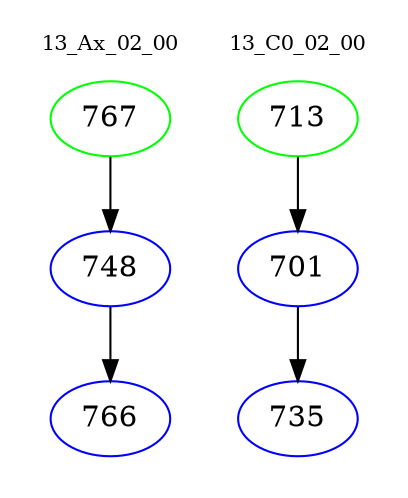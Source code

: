 digraph{
subgraph cluster_0 {
color = white
label = "13_Ax_02_00";
fontsize=10;
T0_767 [label="767", color="green"]
T0_767 -> T0_748 [color="black"]
T0_748 [label="748", color="blue"]
T0_748 -> T0_766 [color="black"]
T0_766 [label="766", color="blue"]
}
subgraph cluster_1 {
color = white
label = "13_C0_02_00";
fontsize=10;
T1_713 [label="713", color="green"]
T1_713 -> T1_701 [color="black"]
T1_701 [label="701", color="blue"]
T1_701 -> T1_735 [color="black"]
T1_735 [label="735", color="blue"]
}
}
